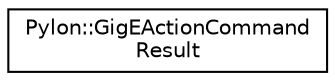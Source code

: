 digraph "Graphical Class Hierarchy"
{
  edge [fontname="Helvetica",fontsize="10",labelfontname="Helvetica",labelfontsize="10"];
  node [fontname="Helvetica",fontsize="10",shape=record];
  rankdir="LR";
  Node1 [label="Pylon::GigEActionCommand\lResult",height=0.2,width=0.4,color="black", fillcolor="white", style="filled",URL="$struct_pylon_1_1_gig_e_action_command_result.html",tooltip="Optional result structure of IGigETransportLayer::IssueActionCommand and IGigETransportLayer::IssueSc..."];
}
